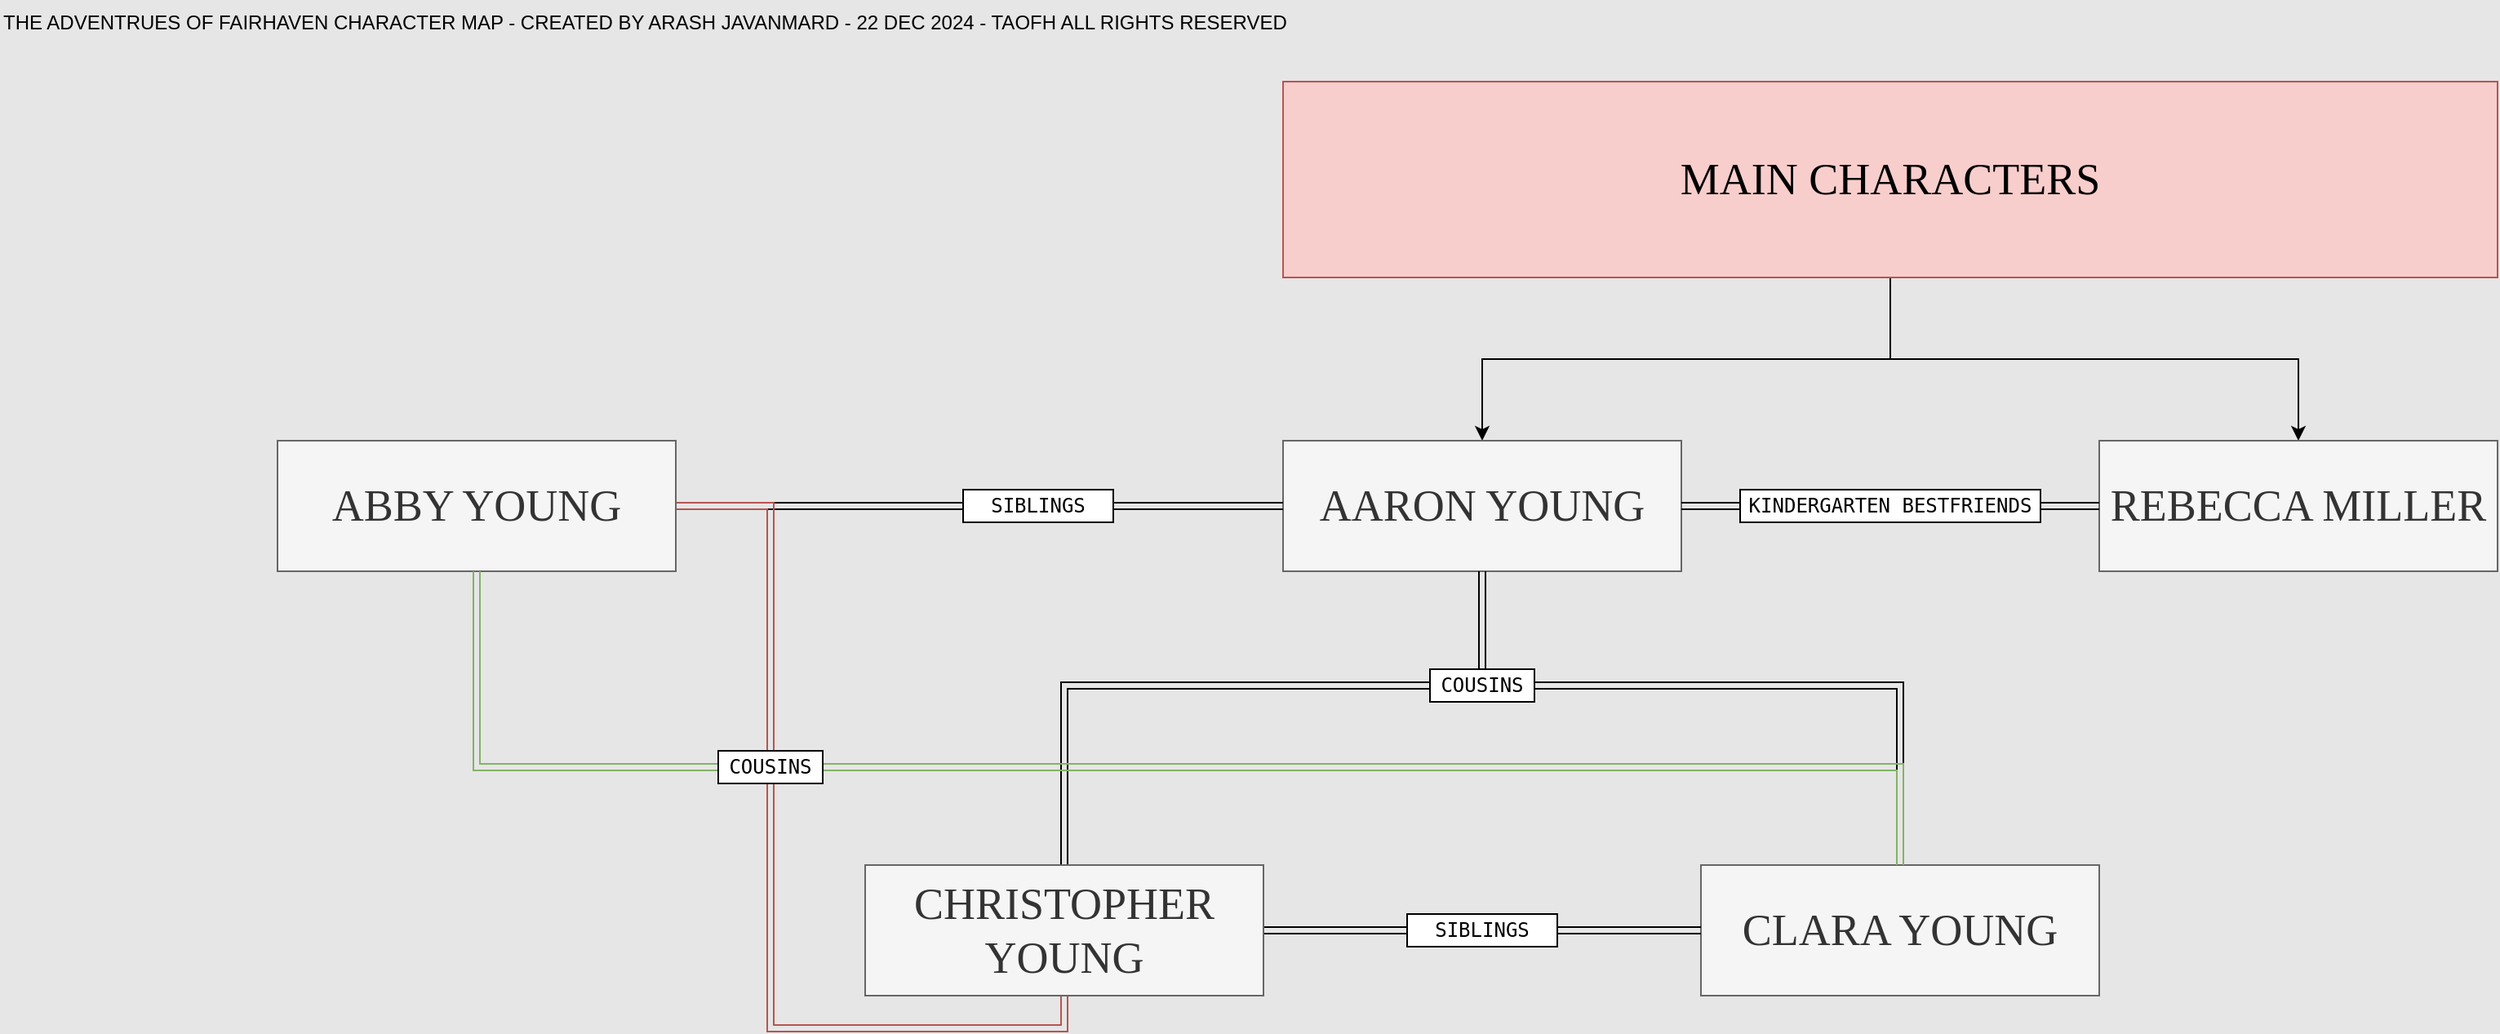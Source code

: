 <mxfile version="26.0.10">
  <diagram name="Page-1" id="jroAxmWr-fk74YcueBdW">
    <mxGraphModel dx="1434" dy="833" grid="1" gridSize="10" guides="1" tooltips="1" connect="1" arrows="1" fold="1" page="1" pageScale="1" pageWidth="2336" pageHeight="1654" background="#E6E6E6" math="0" shadow="0">
      <root>
        <mxCell id="0" />
        <mxCell id="1" parent="0" />
        <mxCell id="RV1n2MIHSZfdGHMfn1xj-2" value="" style="edgeStyle=orthogonalEdgeStyle;rounded=0;orthogonalLoop=1;jettySize=auto;html=1;" parent="1" source="X69Ipbv_hbkQS04YyDlX-1" target="RV1n2MIHSZfdGHMfn1xj-1" edge="1">
          <mxGeometry relative="1" as="geometry" />
        </mxCell>
        <mxCell id="RV1n2MIHSZfdGHMfn1xj-4" value="" style="edgeStyle=orthogonalEdgeStyle;rounded=0;orthogonalLoop=1;jettySize=auto;html=1;" parent="1" source="X69Ipbv_hbkQS04YyDlX-1" target="RV1n2MIHSZfdGHMfn1xj-3" edge="1">
          <mxGeometry relative="1" as="geometry" />
        </mxCell>
        <mxCell id="X69Ipbv_hbkQS04YyDlX-1" value="&lt;font&gt;MAIN CHARACTERS&lt;/font&gt;" style="rounded=0;whiteSpace=wrap;html=1;fillColor=#f8cecc;strokeColor=#b85450;fontFamily=Teko;fontSource=https%3A%2F%2Ffonts.googleapis.com%2Fcss%3Ffamily%3DTeko;fontStyle=0;fontSize=27;" parent="1" vertex="1">
          <mxGeometry x="796" y="60" width="744" height="120" as="geometry" />
        </mxCell>
        <mxCell id="X69Ipbv_hbkQS04YyDlX-2" value="THE ADVENTRUES OF FAIRHAVEN CHARACTER MAP - CREATED BY ARASH JAVANMARD - 22 DEC 2024 - TAOFH ALL RIGHTS RESERVED" style="text;html=1;align=left;verticalAlign=top;whiteSpace=wrap;rounded=0;" parent="1" vertex="1">
          <mxGeometry x="10" y="10" width="820" height="40" as="geometry" />
        </mxCell>
        <mxCell id="RV1n2MIHSZfdGHMfn1xj-12" value="" style="edgeStyle=orthogonalEdgeStyle;rounded=0;orthogonalLoop=1;jettySize=auto;html=1;shape=link;" parent="1" source="RV1n2MIHSZfdGHMfn1xj-13" target="RV1n2MIHSZfdGHMfn1xj-11" edge="1">
          <mxGeometry relative="1" as="geometry" />
        </mxCell>
        <mxCell id="RV1n2MIHSZfdGHMfn1xj-15" value="" style="edgeStyle=orthogonalEdgeStyle;rounded=0;orthogonalLoop=1;jettySize=auto;html=1;shape=link;" parent="1" source="RV1n2MIHSZfdGHMfn1xj-16" target="RV1n2MIHSZfdGHMfn1xj-14" edge="1">
          <mxGeometry relative="1" as="geometry" />
        </mxCell>
        <mxCell id="RV1n2MIHSZfdGHMfn1xj-1" value="&lt;span&gt;AARON YOUNG&lt;/span&gt;" style="rounded=0;whiteSpace=wrap;html=1;fillColor=#f5f5f5;strokeColor=#666666;fontColor=#333333;fontFamily=Teko;fontSource=https%3A%2F%2Ffonts.googleapis.com%2Fcss%3Ffamily%3DTeko;fontStyle=0;fontSize=27;" parent="1" vertex="1">
          <mxGeometry x="796" y="280" width="244" height="80" as="geometry" />
        </mxCell>
        <mxCell id="RV1n2MIHSZfdGHMfn1xj-5" style="edgeStyle=orthogonalEdgeStyle;rounded=0;orthogonalLoop=1;jettySize=auto;html=1;entryX=1;entryY=0.5;entryDx=0;entryDy=0;shape=link;" parent="1" source="RV1n2MIHSZfdGHMfn1xj-10" target="RV1n2MIHSZfdGHMfn1xj-1" edge="1">
          <mxGeometry relative="1" as="geometry" />
        </mxCell>
        <mxCell id="RV1n2MIHSZfdGHMfn1xj-3" value="&lt;span&gt;REBECCA MILLER&lt;/span&gt;" style="rounded=0;whiteSpace=wrap;html=1;fillColor=#f5f5f5;strokeColor=#666666;fontColor=#333333;fontFamily=Teko;fontSource=https%3A%2F%2Ffonts.googleapis.com%2Fcss%3Ffamily%3DTeko;fontStyle=0;fontSize=27;" parent="1" vertex="1">
          <mxGeometry x="1296" y="280" width="244" height="80" as="geometry" />
        </mxCell>
        <mxCell id="RV1n2MIHSZfdGHMfn1xj-36" style="edgeStyle=orthogonalEdgeStyle;rounded=0;orthogonalLoop=1;jettySize=auto;html=1;entryX=0.5;entryY=1;entryDx=0;entryDy=0;shape=link;fillColor=#f8cecc;strokeColor=#b85450;" parent="1" source="RV1n2MIHSZfdGHMfn1xj-11" target="RV1n2MIHSZfdGHMfn1xj-23" edge="1">
          <mxGeometry relative="1" as="geometry" />
        </mxCell>
        <mxCell id="RV1n2MIHSZfdGHMfn1xj-11" value="ABBY YOUNG" style="rounded=0;whiteSpace=wrap;html=1;fillColor=#f5f5f5;strokeColor=#666666;fontColor=#333333;fontFamily=Teko;fontSource=https%3A%2F%2Ffonts.googleapis.com%2Fcss%3Ffamily%3DTeko;fontStyle=0;fontSize=27;" parent="1" vertex="1">
          <mxGeometry x="180" y="280" width="244" height="80" as="geometry" />
        </mxCell>
        <mxCell id="RV1n2MIHSZfdGHMfn1xj-24" value="" style="edgeStyle=orthogonalEdgeStyle;rounded=0;orthogonalLoop=1;jettySize=auto;html=1;shape=link;" parent="1" source="RV1n2MIHSZfdGHMfn1xj-25" target="RV1n2MIHSZfdGHMfn1xj-23" edge="1">
          <mxGeometry relative="1" as="geometry" />
        </mxCell>
        <mxCell id="RV1n2MIHSZfdGHMfn1xj-31" style="edgeStyle=orthogonalEdgeStyle;rounded=0;orthogonalLoop=1;jettySize=auto;html=1;entryX=0.5;entryY=1;entryDx=0;entryDy=0;shape=link;fillColor=#d5e8d4;strokeColor=#82b366;" parent="1" source="RV1n2MIHSZfdGHMfn1xj-34" target="RV1n2MIHSZfdGHMfn1xj-11" edge="1">
          <mxGeometry relative="1" as="geometry" />
        </mxCell>
        <mxCell id="RV1n2MIHSZfdGHMfn1xj-14" value="CLARA YOUNG" style="rounded=0;whiteSpace=wrap;html=1;fillColor=#f5f5f5;strokeColor=#666666;fontColor=#333333;fontFamily=Teko;fontSource=https%3A%2F%2Ffonts.googleapis.com%2Fcss%3Ffamily%3DTeko;fontStyle=0;fontSize=27;" parent="1" vertex="1">
          <mxGeometry x="1052" y="540" width="244" height="80" as="geometry" />
        </mxCell>
        <mxCell id="RV1n2MIHSZfdGHMfn1xj-19" value="" style="edgeStyle=orthogonalEdgeStyle;rounded=0;orthogonalLoop=1;jettySize=auto;html=1;shape=link;" parent="1" source="RV1n2MIHSZfdGHMfn1xj-1" target="RV1n2MIHSZfdGHMfn1xj-16" edge="1">
          <mxGeometry relative="1" as="geometry">
            <mxPoint x="918" y="360" as="sourcePoint" />
            <mxPoint x="1072" y="530" as="targetPoint" />
          </mxGeometry>
        </mxCell>
        <mxCell id="RV1n2MIHSZfdGHMfn1xj-30" style="edgeStyle=orthogonalEdgeStyle;rounded=0;orthogonalLoop=1;jettySize=auto;html=1;entryX=0.5;entryY=0;entryDx=0;entryDy=0;shape=link;" parent="1" source="RV1n2MIHSZfdGHMfn1xj-16" target="RV1n2MIHSZfdGHMfn1xj-23" edge="1">
          <mxGeometry relative="1" as="geometry" />
        </mxCell>
        <mxCell id="RV1n2MIHSZfdGHMfn1xj-16" value="&lt;pre&gt;COUSINS&lt;/pre&gt;" style="rounded=0;whiteSpace=wrap;html=1;fontFamily=Garamond;" parent="1" vertex="1">
          <mxGeometry x="886" y="420" width="64" height="20" as="geometry" />
        </mxCell>
        <mxCell id="RV1n2MIHSZfdGHMfn1xj-20" value="" style="edgeStyle=orthogonalEdgeStyle;rounded=0;orthogonalLoop=1;jettySize=auto;html=1;entryX=1;entryY=0.5;entryDx=0;entryDy=0;shape=link;" parent="1" source="RV1n2MIHSZfdGHMfn1xj-3" target="RV1n2MIHSZfdGHMfn1xj-10" edge="1">
          <mxGeometry relative="1" as="geometry">
            <mxPoint x="1296" y="320" as="sourcePoint" />
            <mxPoint x="1040" y="320" as="targetPoint" />
          </mxGeometry>
        </mxCell>
        <mxCell id="RV1n2MIHSZfdGHMfn1xj-10" value="&lt;pre&gt;KINDERGARTEN BESTFRIENDS&lt;/pre&gt;" style="rounded=0;whiteSpace=wrap;html=1;fontFamily=Garamond;" parent="1" vertex="1">
          <mxGeometry x="1076" y="310" width="184" height="20" as="geometry" />
        </mxCell>
        <mxCell id="RV1n2MIHSZfdGHMfn1xj-21" value="" style="edgeStyle=orthogonalEdgeStyle;rounded=0;orthogonalLoop=1;jettySize=auto;html=1;shape=link;" parent="1" source="RV1n2MIHSZfdGHMfn1xj-1" target="RV1n2MIHSZfdGHMfn1xj-13" edge="1">
          <mxGeometry relative="1" as="geometry">
            <mxPoint x="796" y="320" as="sourcePoint" />
            <mxPoint x="612" y="230" as="targetPoint" />
          </mxGeometry>
        </mxCell>
        <mxCell id="RV1n2MIHSZfdGHMfn1xj-13" value="&lt;pre&gt;SIBLINGS&lt;/pre&gt;" style="rounded=0;whiteSpace=wrap;html=1;fontFamily=Garamond;" parent="1" vertex="1">
          <mxGeometry x="600" y="310" width="92" height="20" as="geometry" />
        </mxCell>
        <mxCell id="RV1n2MIHSZfdGHMfn1xj-23" value="CHRISTOPHER YOUNG" style="rounded=0;whiteSpace=wrap;html=1;fillColor=#f5f5f5;strokeColor=#666666;fontColor=#333333;fontFamily=Teko;fontSource=https%3A%2F%2Ffonts.googleapis.com%2Fcss%3Ffamily%3DTeko;fontStyle=0;fontSize=27;" parent="1" vertex="1">
          <mxGeometry x="540" y="540" width="244" height="80" as="geometry" />
        </mxCell>
        <mxCell id="RV1n2MIHSZfdGHMfn1xj-26" value="" style="edgeStyle=orthogonalEdgeStyle;rounded=0;orthogonalLoop=1;jettySize=auto;html=1;shape=link;" parent="1" source="RV1n2MIHSZfdGHMfn1xj-14" target="RV1n2MIHSZfdGHMfn1xj-25" edge="1">
          <mxGeometry relative="1" as="geometry">
            <mxPoint x="980" y="580" as="sourcePoint" />
            <mxPoint x="784" y="580" as="targetPoint" />
          </mxGeometry>
        </mxCell>
        <mxCell id="RV1n2MIHSZfdGHMfn1xj-25" value="&lt;pre&gt;SIBLINGS&lt;/pre&gt;" style="rounded=0;whiteSpace=wrap;html=1;fontFamily=Garamond;" parent="1" vertex="1">
          <mxGeometry x="872" y="570" width="92" height="20" as="geometry" />
        </mxCell>
        <mxCell id="RV1n2MIHSZfdGHMfn1xj-35" value="" style="edgeStyle=orthogonalEdgeStyle;rounded=0;orthogonalLoop=1;jettySize=auto;html=1;entryX=1;entryY=0.5;entryDx=0;entryDy=0;shape=link;fillColor=#d5e8d4;strokeColor=#82b366;" parent="1" source="RV1n2MIHSZfdGHMfn1xj-14" target="RV1n2MIHSZfdGHMfn1xj-34" edge="1">
          <mxGeometry relative="1" as="geometry">
            <mxPoint x="1174" y="540" as="sourcePoint" />
            <mxPoint x="302" y="360" as="targetPoint" />
            <Array as="points">
              <mxPoint x="1174" y="480" />
            </Array>
          </mxGeometry>
        </mxCell>
        <mxCell id="RV1n2MIHSZfdGHMfn1xj-34" value="&lt;pre&gt;COUSINS&lt;/pre&gt;" style="rounded=0;whiteSpace=wrap;html=1;fontFamily=Garamond;" parent="1" vertex="1">
          <mxGeometry x="450" y="470" width="64" height="20" as="geometry" />
        </mxCell>
      </root>
    </mxGraphModel>
  </diagram>
</mxfile>
